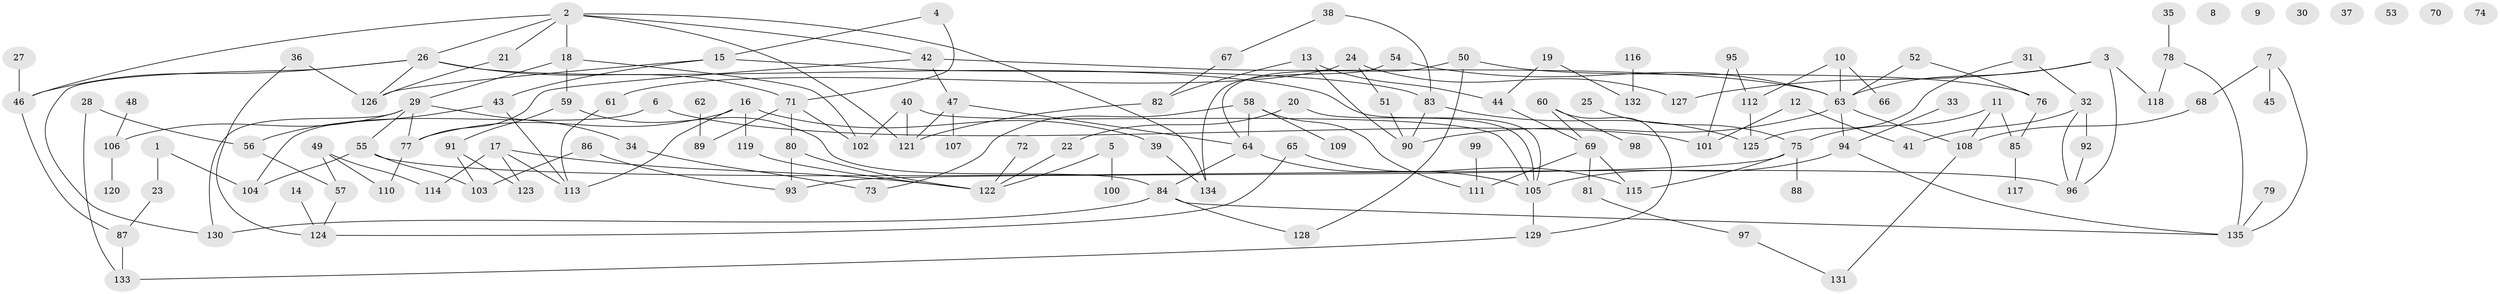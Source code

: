 // Generated by graph-tools (version 1.1) at 2025/49/03/09/25 03:49:11]
// undirected, 135 vertices, 179 edges
graph export_dot {
graph [start="1"]
  node [color=gray90,style=filled];
  1;
  2;
  3;
  4;
  5;
  6;
  7;
  8;
  9;
  10;
  11;
  12;
  13;
  14;
  15;
  16;
  17;
  18;
  19;
  20;
  21;
  22;
  23;
  24;
  25;
  26;
  27;
  28;
  29;
  30;
  31;
  32;
  33;
  34;
  35;
  36;
  37;
  38;
  39;
  40;
  41;
  42;
  43;
  44;
  45;
  46;
  47;
  48;
  49;
  50;
  51;
  52;
  53;
  54;
  55;
  56;
  57;
  58;
  59;
  60;
  61;
  62;
  63;
  64;
  65;
  66;
  67;
  68;
  69;
  70;
  71;
  72;
  73;
  74;
  75;
  76;
  77;
  78;
  79;
  80;
  81;
  82;
  83;
  84;
  85;
  86;
  87;
  88;
  89;
  90;
  91;
  92;
  93;
  94;
  95;
  96;
  97;
  98;
  99;
  100;
  101;
  102;
  103;
  104;
  105;
  106;
  107;
  108;
  109;
  110;
  111;
  112;
  113;
  114;
  115;
  116;
  117;
  118;
  119;
  120;
  121;
  122;
  123;
  124;
  125;
  126;
  127;
  128;
  129;
  130;
  131;
  132;
  133;
  134;
  135;
  1 -- 23;
  1 -- 104;
  2 -- 18;
  2 -- 21;
  2 -- 26;
  2 -- 42;
  2 -- 46;
  2 -- 121;
  2 -- 134;
  3 -- 63;
  3 -- 96;
  3 -- 118;
  3 -- 127;
  4 -- 15;
  4 -- 71;
  5 -- 100;
  5 -- 122;
  6 -- 101;
  6 -- 104;
  7 -- 45;
  7 -- 68;
  7 -- 135;
  10 -- 63;
  10 -- 66;
  10 -- 112;
  11 -- 75;
  11 -- 85;
  11 -- 108;
  12 -- 41;
  12 -- 101;
  13 -- 44;
  13 -- 82;
  13 -- 90;
  14 -- 124;
  15 -- 43;
  15 -- 83;
  15 -- 126;
  16 -- 39;
  16 -- 77;
  16 -- 113;
  16 -- 119;
  17 -- 113;
  17 -- 114;
  17 -- 122;
  17 -- 123;
  18 -- 29;
  18 -- 59;
  18 -- 102;
  19 -- 44;
  19 -- 132;
  20 -- 22;
  20 -- 105;
  21 -- 126;
  22 -- 122;
  23 -- 87;
  24 -- 51;
  24 -- 61;
  24 -- 127;
  25 -- 75;
  26 -- 46;
  26 -- 71;
  26 -- 105;
  26 -- 126;
  26 -- 130;
  27 -- 46;
  28 -- 56;
  28 -- 133;
  29 -- 34;
  29 -- 55;
  29 -- 77;
  29 -- 106;
  29 -- 130;
  31 -- 32;
  31 -- 125;
  32 -- 41;
  32 -- 92;
  32 -- 96;
  33 -- 94;
  34 -- 73;
  35 -- 78;
  36 -- 124;
  36 -- 126;
  38 -- 67;
  38 -- 83;
  39 -- 134;
  40 -- 102;
  40 -- 105;
  40 -- 121;
  42 -- 47;
  42 -- 63;
  42 -- 77;
  43 -- 56;
  43 -- 113;
  44 -- 69;
  46 -- 87;
  47 -- 64;
  47 -- 107;
  47 -- 121;
  48 -- 106;
  49 -- 57;
  49 -- 110;
  49 -- 114;
  50 -- 64;
  50 -- 76;
  50 -- 128;
  51 -- 90;
  52 -- 63;
  52 -- 76;
  54 -- 63;
  54 -- 134;
  55 -- 96;
  55 -- 103;
  55 -- 104;
  56 -- 57;
  57 -- 124;
  58 -- 64;
  58 -- 73;
  58 -- 109;
  58 -- 111;
  59 -- 84;
  59 -- 91;
  60 -- 69;
  60 -- 98;
  60 -- 129;
  61 -- 113;
  62 -- 89;
  63 -- 90;
  63 -- 94;
  63 -- 108;
  64 -- 84;
  64 -- 105;
  65 -- 115;
  65 -- 124;
  67 -- 82;
  68 -- 108;
  69 -- 81;
  69 -- 111;
  69 -- 115;
  71 -- 80;
  71 -- 89;
  71 -- 102;
  72 -- 122;
  75 -- 88;
  75 -- 93;
  75 -- 115;
  76 -- 85;
  77 -- 110;
  78 -- 118;
  78 -- 135;
  79 -- 135;
  80 -- 93;
  80 -- 122;
  81 -- 97;
  82 -- 121;
  83 -- 90;
  83 -- 125;
  84 -- 128;
  84 -- 130;
  84 -- 135;
  85 -- 117;
  86 -- 93;
  86 -- 103;
  87 -- 133;
  91 -- 103;
  91 -- 123;
  92 -- 96;
  94 -- 105;
  94 -- 135;
  95 -- 101;
  95 -- 112;
  97 -- 131;
  99 -- 111;
  105 -- 129;
  106 -- 120;
  108 -- 131;
  112 -- 125;
  116 -- 132;
  119 -- 122;
  129 -- 133;
}
